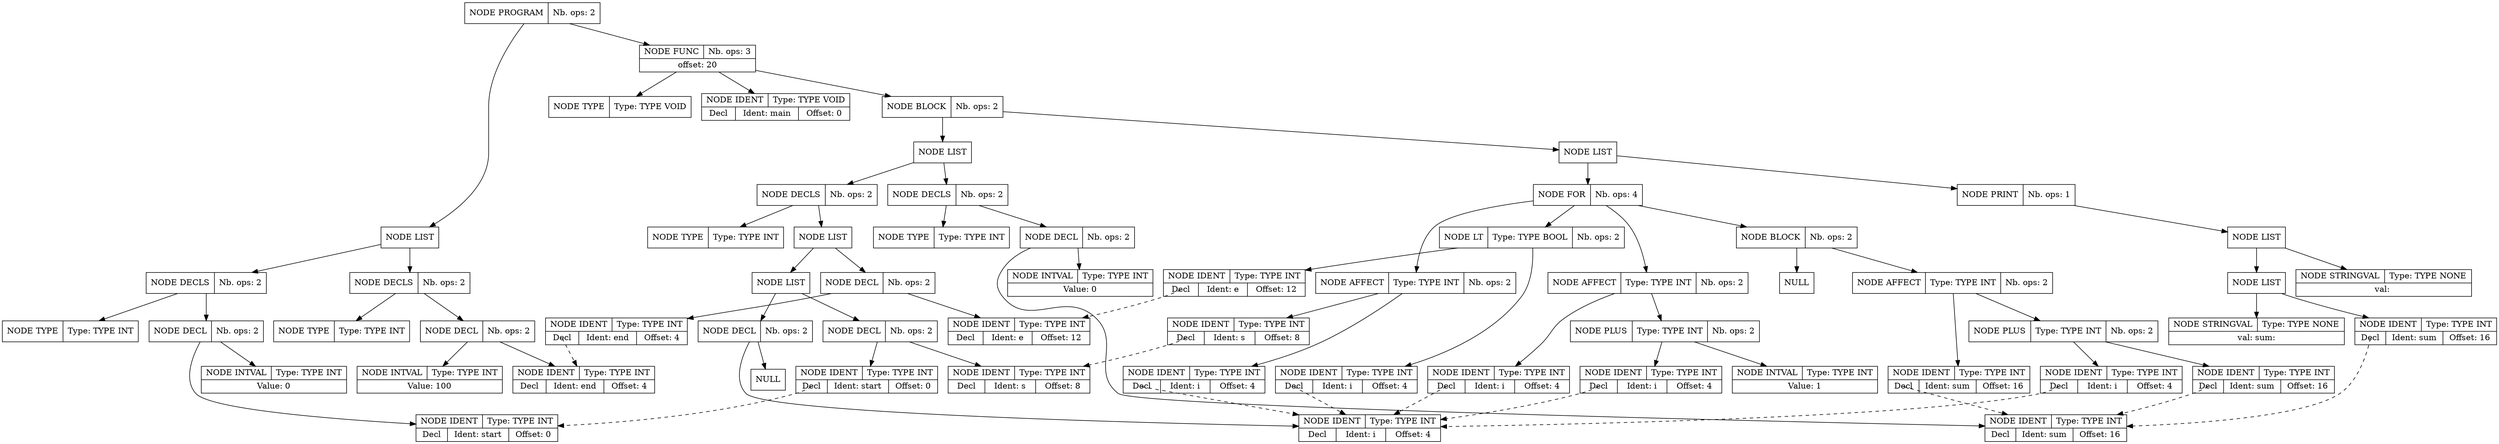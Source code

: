 digraph global_vars {
    N1 [shape=record, label="{{NODE PROGRAM|Nb. ops: 2}}"];
    N2 [shape=record, label="{{NODE LIST}}"];
    N3 [shape=record, label="{{NODE DECLS|Nb. ops: 2}}"];
    N4 [shape=record, label="{{NODE TYPE|Type: TYPE INT}}"];
    edge[tailclip=true];
    N3 -> N4
    N5 [shape=record, label="{{NODE DECL|Nb. ops: 2}}"];
    N6 [shape=record, label="{{NODE IDENT|Type: TYPE INT}|{<decl>Decl      |Ident: start|Offset: 0}}"];
    edge[tailclip=true];
    N5 -> N6
    N7 [shape=record, label="{{NODE INTVAL|Type: TYPE INT}|{Value: 0}}"];
    edge[tailclip=true];
    N5 -> N7
    edge[tailclip=true];
    N3 -> N5
    edge[tailclip=true];
    N2 -> N3
    N8 [shape=record, label="{{NODE DECLS|Nb. ops: 2}}"];
    N9 [shape=record, label="{{NODE TYPE|Type: TYPE INT}}"];
    edge[tailclip=true];
    N8 -> N9
    N10 [shape=record, label="{{NODE DECL|Nb. ops: 2}}"];
    N11 [shape=record, label="{{NODE IDENT|Type: TYPE INT}|{<decl>Decl      |Ident: end|Offset: 4}}"];
    edge[tailclip=true];
    N10 -> N11
    N12 [shape=record, label="{{NODE INTVAL|Type: TYPE INT}|{Value: 100}}"];
    edge[tailclip=true];
    N10 -> N12
    edge[tailclip=true];
    N8 -> N10
    edge[tailclip=true];
    N2 -> N8
    edge[tailclip=true];
    N1 -> N2
    N13 [shape=record, label="{{NODE FUNC|Nb. ops: 3}|{offset: 20}}"];
    N14 [shape=record, label="{{NODE TYPE|Type: TYPE VOID}}"];
    edge[tailclip=true];
    N13 -> N14
    N15 [shape=record, label="{{NODE IDENT|Type: TYPE VOID}|{<decl>Decl      |Ident: main|Offset: 0}}"];
    edge[tailclip=true];
    N13 -> N15
    N16 [shape=record, label="{{NODE BLOCK|Nb. ops: 2}}"];
    N17 [shape=record, label="{{NODE LIST}}"];
    N18 [shape=record, label="{{NODE DECLS|Nb. ops: 2}}"];
    N19 [shape=record, label="{{NODE TYPE|Type: TYPE INT}}"];
    edge[tailclip=true];
    N18 -> N19
    N20 [shape=record, label="{{NODE LIST}}"];
    N21 [shape=record, label="{{NODE LIST}}"];
    N22 [shape=record, label="{{NODE DECL|Nb. ops: 2}}"];
    N23 [shape=record, label="{{NODE IDENT|Type: TYPE INT}|{<decl>Decl      |Ident: i|Offset: 4}}"];
    edge[tailclip=true];
    N22 -> N23
    N24 [shape=record, label="{{NULL}}"];
    edge[tailclip=true];
    N22 -> N24
    edge[tailclip=true];
    N21 -> N22
    N25 [shape=record, label="{{NODE DECL|Nb. ops: 2}}"];
    N26 [shape=record, label="{{NODE IDENT|Type: TYPE INT}|{<decl>Decl      |Ident: s|Offset: 8}}"];
    edge[tailclip=true];
    N25 -> N26
    N27 [shape=record, label="{{NODE IDENT|Type: TYPE INT}|{<decl>Decl      |Ident: start|Offset: 0}}"];
    edge[tailclip=false];
    "N27":decl:c -> "N6" [style=dashed]
    edge[tailclip=true];
    N25 -> N27
    edge[tailclip=true];
    N21 -> N25
    edge[tailclip=true];
    N20 -> N21
    N28 [shape=record, label="{{NODE DECL|Nb. ops: 2}}"];
    N29 [shape=record, label="{{NODE IDENT|Type: TYPE INT}|{<decl>Decl      |Ident: e|Offset: 12}}"];
    edge[tailclip=true];
    N28 -> N29
    N30 [shape=record, label="{{NODE IDENT|Type: TYPE INT}|{<decl>Decl      |Ident: end|Offset: 4}}"];
    edge[tailclip=false];
    "N30":decl:c -> "N11" [style=dashed]
    edge[tailclip=true];
    N28 -> N30
    edge[tailclip=true];
    N20 -> N28
    edge[tailclip=true];
    N18 -> N20
    edge[tailclip=true];
    N17 -> N18
    N31 [shape=record, label="{{NODE DECLS|Nb. ops: 2}}"];
    N32 [shape=record, label="{{NODE TYPE|Type: TYPE INT}}"];
    edge[tailclip=true];
    N31 -> N32
    N33 [shape=record, label="{{NODE DECL|Nb. ops: 2}}"];
    N34 [shape=record, label="{{NODE IDENT|Type: TYPE INT}|{<decl>Decl      |Ident: sum|Offset: 16}}"];
    edge[tailclip=true];
    N33 -> N34
    N35 [shape=record, label="{{NODE INTVAL|Type: TYPE INT}|{Value: 0}}"];
    edge[tailclip=true];
    N33 -> N35
    edge[tailclip=true];
    N31 -> N33
    edge[tailclip=true];
    N17 -> N31
    edge[tailclip=true];
    N16 -> N17
    N36 [shape=record, label="{{NODE LIST}}"];
    N37 [shape=record, label="{{NODE FOR|Nb. ops: 4}}"];
    N38 [shape=record, label="{{NODE AFFECT|Type: TYPE INT|Nb. ops: 2}}"];
    N39 [shape=record, label="{{NODE IDENT|Type: TYPE INT}|{<decl>Decl      |Ident: i|Offset: 4}}"];
    edge[tailclip=false];
    "N39":decl:c -> "N23" [style=dashed]
    edge[tailclip=true];
    N38 -> N39
    N40 [shape=record, label="{{NODE IDENT|Type: TYPE INT}|{<decl>Decl      |Ident: s|Offset: 8}}"];
    edge[tailclip=false];
    "N40":decl:c -> "N26" [style=dashed]
    edge[tailclip=true];
    N38 -> N40
    edge[tailclip=true];
    N37 -> N38
    N41 [shape=record, label="{{NODE LT|Type: TYPE BOOL|Nb. ops: 2}}"];
    N42 [shape=record, label="{{NODE IDENT|Type: TYPE INT}|{<decl>Decl      |Ident: i|Offset: 4}}"];
    edge[tailclip=false];
    "N42":decl:c -> "N23" [style=dashed]
    edge[tailclip=true];
    N41 -> N42
    N43 [shape=record, label="{{NODE IDENT|Type: TYPE INT}|{<decl>Decl      |Ident: e|Offset: 12}}"];
    edge[tailclip=false];
    "N43":decl:c -> "N29" [style=dashed]
    edge[tailclip=true];
    N41 -> N43
    edge[tailclip=true];
    N37 -> N41
    N44 [shape=record, label="{{NODE AFFECT|Type: TYPE INT|Nb. ops: 2}}"];
    N45 [shape=record, label="{{NODE IDENT|Type: TYPE INT}|{<decl>Decl      |Ident: i|Offset: 4}}"];
    edge[tailclip=false];
    "N45":decl:c -> "N23" [style=dashed]
    edge[tailclip=true];
    N44 -> N45
    N46 [shape=record, label="{{NODE PLUS|Type: TYPE INT|Nb. ops: 2}}"];
    N47 [shape=record, label="{{NODE IDENT|Type: TYPE INT}|{<decl>Decl      |Ident: i|Offset: 4}}"];
    edge[tailclip=false];
    "N47":decl:c -> "N23" [style=dashed]
    edge[tailclip=true];
    N46 -> N47
    N48 [shape=record, label="{{NODE INTVAL|Type: TYPE INT}|{Value: 1}}"];
    edge[tailclip=true];
    N46 -> N48
    edge[tailclip=true];
    N44 -> N46
    edge[tailclip=true];
    N37 -> N44
    N49 [shape=record, label="{{NODE BLOCK|Nb. ops: 2}}"];
    N50 [shape=record, label="{{NULL}}"];
    edge[tailclip=true];
    N49 -> N50
    N51 [shape=record, label="{{NODE AFFECT|Type: TYPE INT|Nb. ops: 2}}"];
    N52 [shape=record, label="{{NODE IDENT|Type: TYPE INT}|{<decl>Decl      |Ident: sum|Offset: 16}}"];
    edge[tailclip=false];
    "N52":decl:c -> "N34" [style=dashed]
    edge[tailclip=true];
    N51 -> N52
    N53 [shape=record, label="{{NODE PLUS|Type: TYPE INT|Nb. ops: 2}}"];
    N54 [shape=record, label="{{NODE IDENT|Type: TYPE INT}|{<decl>Decl      |Ident: sum|Offset: 16}}"];
    edge[tailclip=false];
    "N54":decl:c -> "N34" [style=dashed]
    edge[tailclip=true];
    N53 -> N54
    N55 [shape=record, label="{{NODE IDENT|Type: TYPE INT}|{<decl>Decl      |Ident: i|Offset: 4}}"];
    edge[tailclip=false];
    "N55":decl:c -> "N23" [style=dashed]
    edge[tailclip=true];
    N53 -> N55
    edge[tailclip=true];
    N51 -> N53
    edge[tailclip=true];
    N49 -> N51
    edge[tailclip=true];
    N37 -> N49
    edge[tailclip=true];
    N36 -> N37
    N56 [shape=record, label="{{NODE PRINT|Nb. ops: 1}}"];
    N57 [shape=record, label="{{NODE LIST}}"];
    N58 [shape=record, label="{{NODE LIST}}"];
    N59 [shape=record, label="{{NODE STRINGVAL|Type: TYPE NONE}|{val: sum: }}"];
    edge[tailclip=true];
    N58 -> N59
    N60 [shape=record, label="{{NODE IDENT|Type: TYPE INT}|{<decl>Decl      |Ident: sum|Offset: 16}}"];
    edge[tailclip=false];
    "N60":decl:c -> "N34" [style=dashed]
    edge[tailclip=true];
    N58 -> N60
    edge[tailclip=true];
    N57 -> N58
    N61 [shape=record, label="{{NODE STRINGVAL|Type: TYPE NONE}|{val: \n}}"];
    edge[tailclip=true];
    N57 -> N61
    edge[tailclip=true];
    N56 -> N57
    edge[tailclip=true];
    N36 -> N56
    edge[tailclip=true];
    N16 -> N36
    edge[tailclip=true];
    N13 -> N16
    edge[tailclip=true];
    N1 -> N13
}